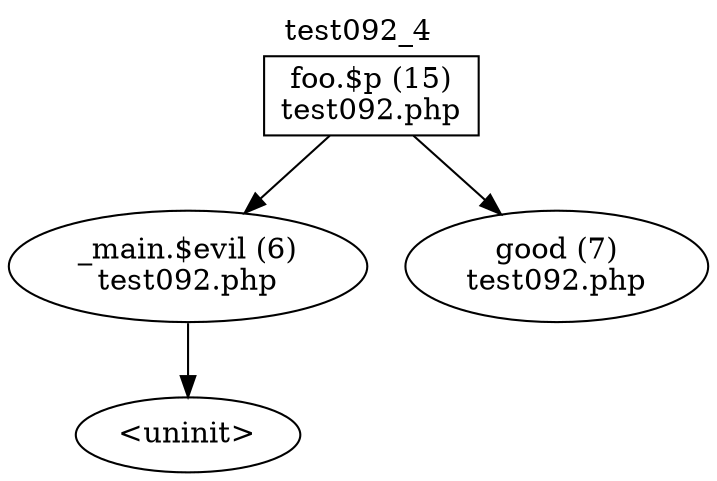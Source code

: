 digraph cfg {
  label="test092_4";
  labelloc=t;
  n1 [shape=box, label="foo.$p (15)\ntest092.php"];
  n2 [shape=ellipse, label="_main.$evil (6)\ntest092.php"];
  n3 [shape=ellipse, label="good (7)\ntest092.php"];
  n4 [shape=ellipse, label="<uninit>"];
  n1 -> n2;
  n1 -> n3;
  n2 -> n4;
}
